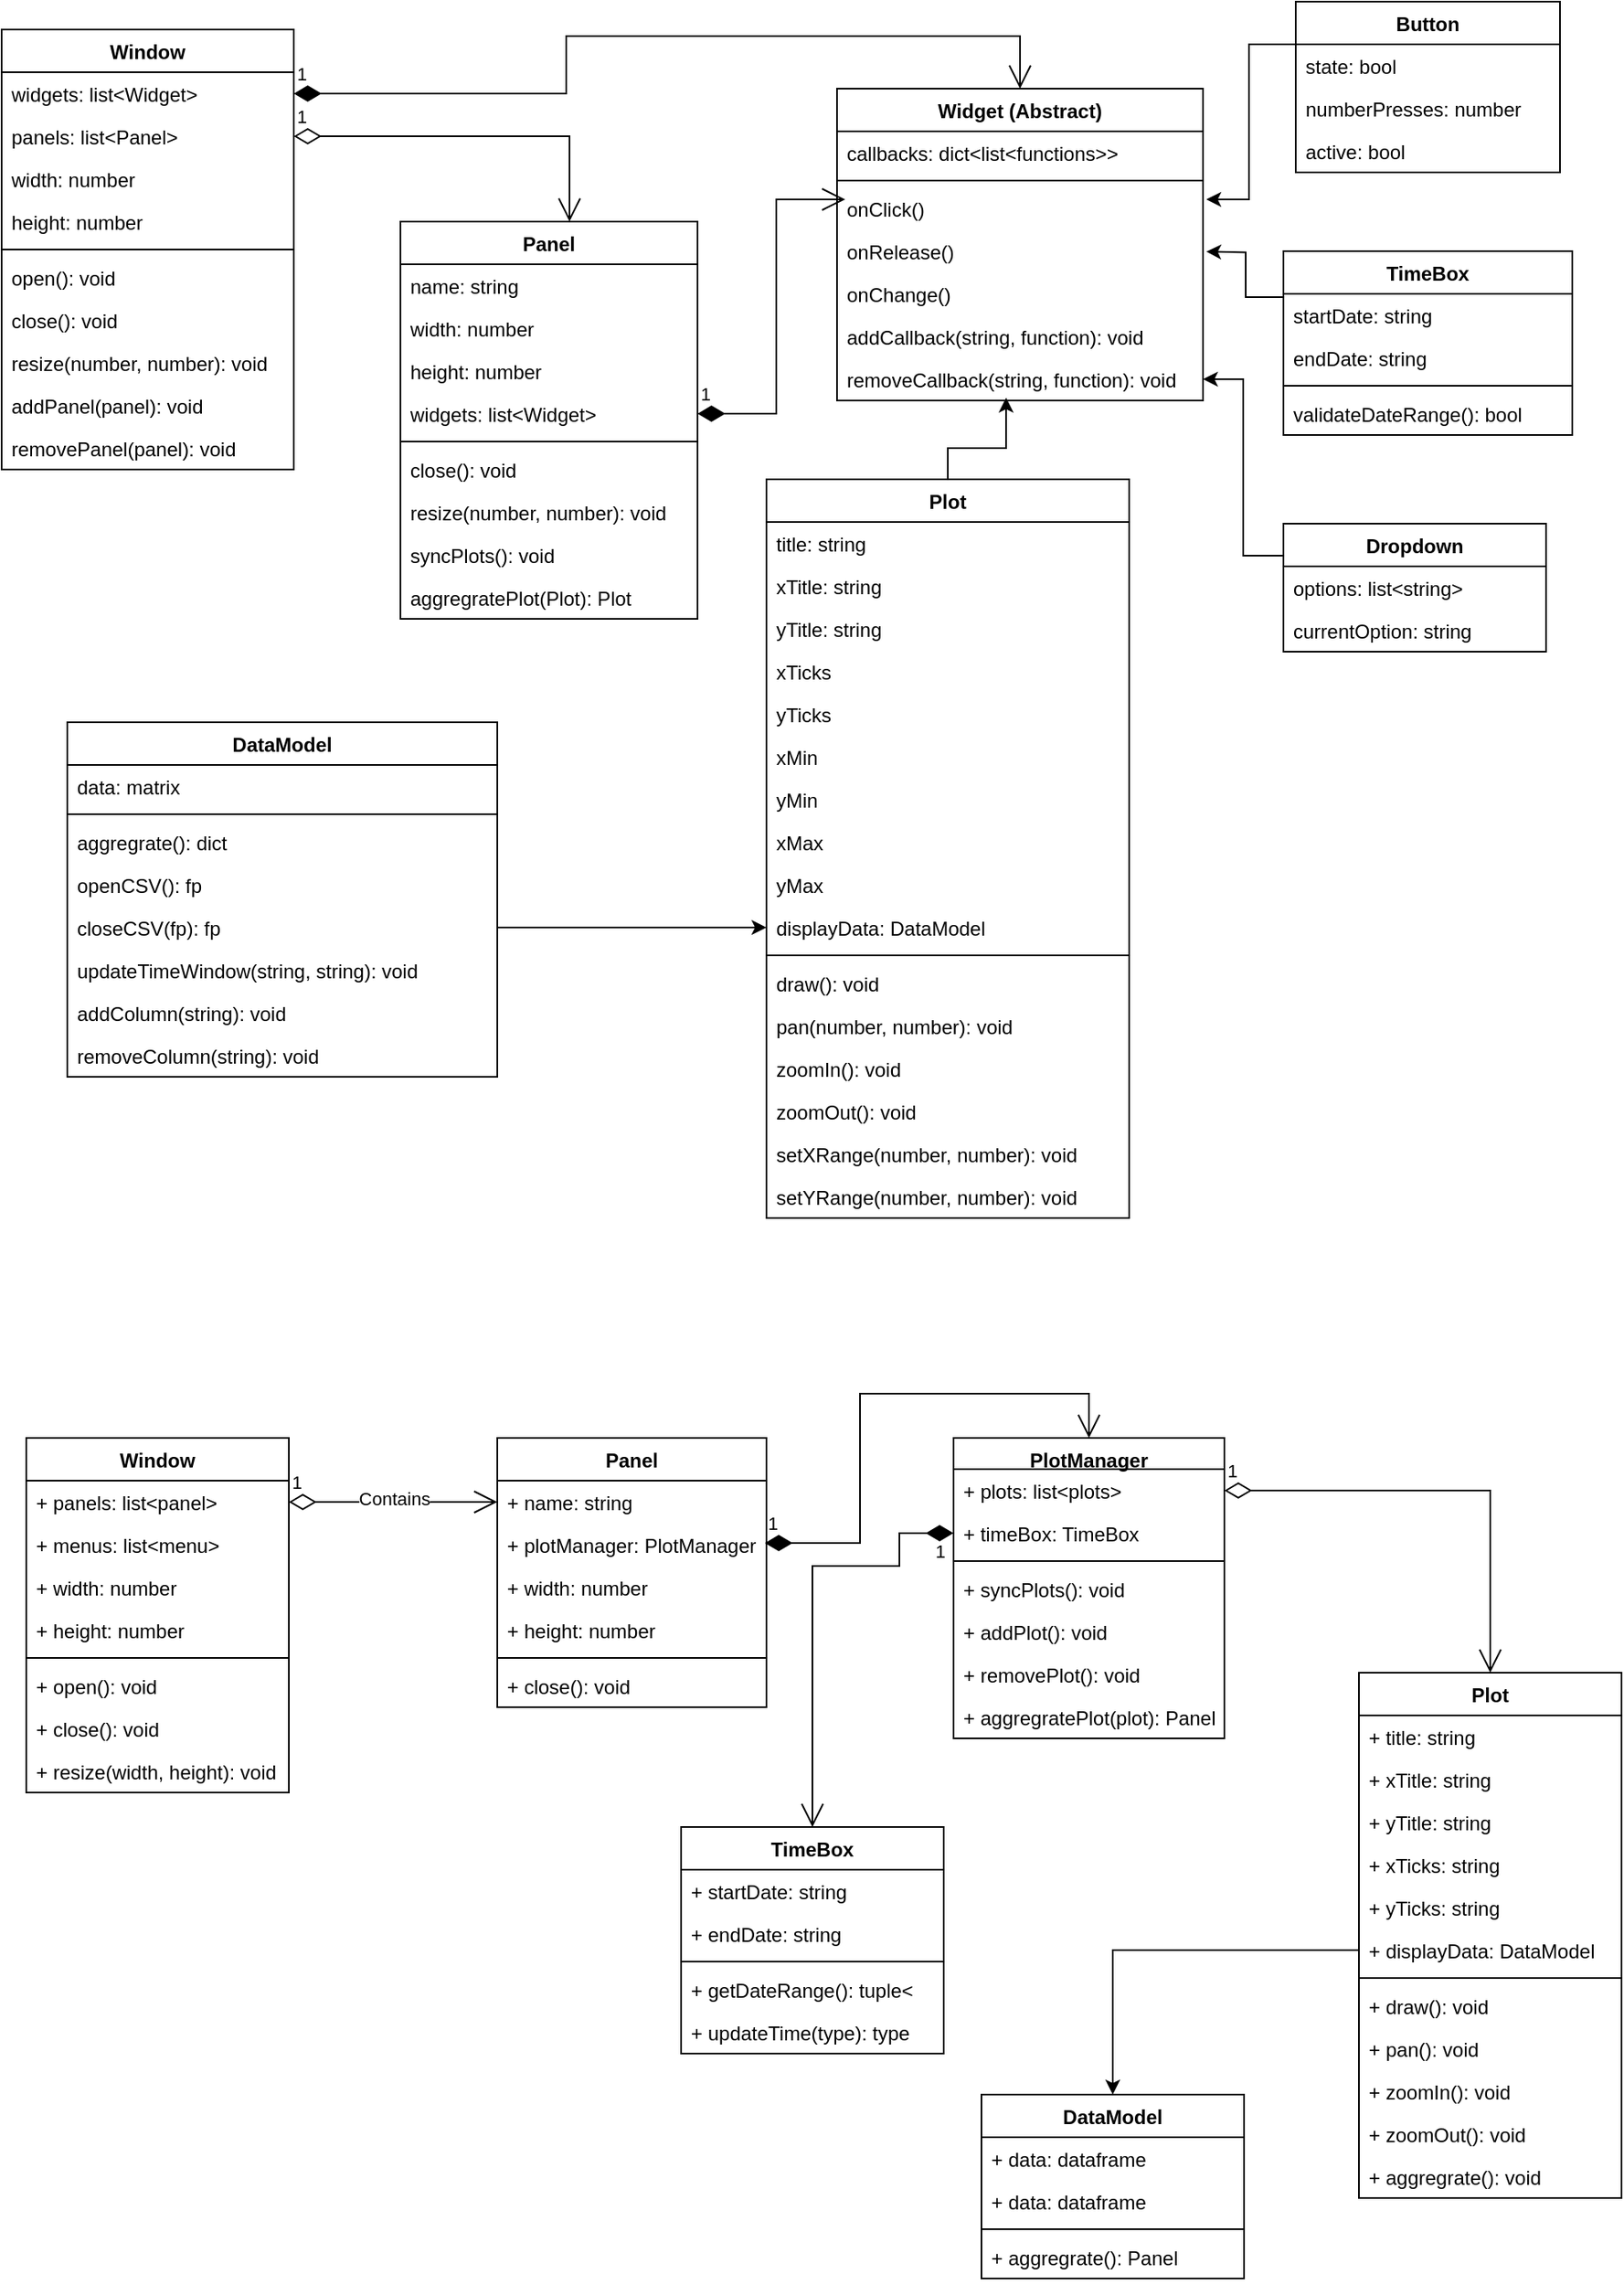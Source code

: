 <mxfile version="20.3.2" type="github">
  <diagram id="UT-qD1kF3HPHE-cdim4v" name="Page-1">
    <mxGraphModel dx="1422" dy="1617" grid="0" gridSize="10" guides="1" tooltips="1" connect="1" arrows="1" fold="1" page="1" pageScale="1" pageWidth="1100" pageHeight="850" math="0" shadow="0">
      <root>
        <mxCell id="0" />
        <mxCell id="1" parent="0" />
        <mxCell id="D0WQU8Z_5N7r7djm6m5t-1" value="Window" style="swimlane;fontStyle=1;align=center;verticalAlign=top;childLayout=stackLayout;horizontal=1;startSize=26;horizontalStack=0;resizeParent=1;resizeParentMax=0;resizeLast=0;collapsible=1;marginBottom=0;" parent="1" vertex="1">
          <mxGeometry x="56" y="40" width="160" height="216" as="geometry" />
        </mxCell>
        <mxCell id="D0WQU8Z_5N7r7djm6m5t-2" value="+ panels: list&lt;panel&gt;" style="text;strokeColor=none;fillColor=none;align=left;verticalAlign=top;spacingLeft=4;spacingRight=4;overflow=hidden;rotatable=0;points=[[0,0.5],[1,0.5]];portConstraint=eastwest;" parent="D0WQU8Z_5N7r7djm6m5t-1" vertex="1">
          <mxGeometry y="26" width="160" height="26" as="geometry" />
        </mxCell>
        <mxCell id="D0WQU8Z_5N7r7djm6m5t-6" value="+ menus: list&lt;menu&gt; " style="text;strokeColor=none;fillColor=none;align=left;verticalAlign=top;spacingLeft=4;spacingRight=4;overflow=hidden;rotatable=0;points=[[0,0.5],[1,0.5]];portConstraint=eastwest;" parent="D0WQU8Z_5N7r7djm6m5t-1" vertex="1">
          <mxGeometry y="52" width="160" height="26" as="geometry" />
        </mxCell>
        <mxCell id="D0WQU8Z_5N7r7djm6m5t-42" value="+ width: number" style="text;strokeColor=none;fillColor=none;align=left;verticalAlign=top;spacingLeft=4;spacingRight=4;overflow=hidden;rotatable=0;points=[[0,0.5],[1,0.5]];portConstraint=eastwest;" parent="D0WQU8Z_5N7r7djm6m5t-1" vertex="1">
          <mxGeometry y="78" width="160" height="26" as="geometry" />
        </mxCell>
        <mxCell id="D0WQU8Z_5N7r7djm6m5t-43" value="+ height: number" style="text;strokeColor=none;fillColor=none;align=left;verticalAlign=top;spacingLeft=4;spacingRight=4;overflow=hidden;rotatable=0;points=[[0,0.5],[1,0.5]];portConstraint=eastwest;" parent="D0WQU8Z_5N7r7djm6m5t-1" vertex="1">
          <mxGeometry y="104" width="160" height="26" as="geometry" />
        </mxCell>
        <mxCell id="D0WQU8Z_5N7r7djm6m5t-3" value="" style="line;strokeWidth=1;fillColor=none;align=left;verticalAlign=middle;spacingTop=-1;spacingLeft=3;spacingRight=3;rotatable=0;labelPosition=right;points=[];portConstraint=eastwest;strokeColor=inherit;" parent="D0WQU8Z_5N7r7djm6m5t-1" vertex="1">
          <mxGeometry y="130" width="160" height="8" as="geometry" />
        </mxCell>
        <mxCell id="D0WQU8Z_5N7r7djm6m5t-4" value="+ open(): void" style="text;strokeColor=none;fillColor=none;align=left;verticalAlign=top;spacingLeft=4;spacingRight=4;overflow=hidden;rotatable=0;points=[[0,0.5],[1,0.5]];portConstraint=eastwest;" parent="D0WQU8Z_5N7r7djm6m5t-1" vertex="1">
          <mxGeometry y="138" width="160" height="26" as="geometry" />
        </mxCell>
        <mxCell id="D0WQU8Z_5N7r7djm6m5t-5" value="+ close(): void" style="text;strokeColor=none;fillColor=none;align=left;verticalAlign=top;spacingLeft=4;spacingRight=4;overflow=hidden;rotatable=0;points=[[0,0.5],[1,0.5]];portConstraint=eastwest;" parent="D0WQU8Z_5N7r7djm6m5t-1" vertex="1">
          <mxGeometry y="164" width="160" height="26" as="geometry" />
        </mxCell>
        <mxCell id="D0WQU8Z_5N7r7djm6m5t-7" value="+ resize(width, height): void" style="text;strokeColor=none;fillColor=none;align=left;verticalAlign=top;spacingLeft=4;spacingRight=4;overflow=hidden;rotatable=0;points=[[0,0.5],[1,0.5]];portConstraint=eastwest;" parent="D0WQU8Z_5N7r7djm6m5t-1" vertex="1">
          <mxGeometry y="190" width="160" height="26" as="geometry" />
        </mxCell>
        <mxCell id="D0WQU8Z_5N7r7djm6m5t-8" value="Panel" style="swimlane;fontStyle=1;align=center;verticalAlign=top;childLayout=stackLayout;horizontal=1;startSize=26;horizontalStack=0;resizeParent=1;resizeParentMax=0;resizeLast=0;collapsible=1;marginBottom=0;" parent="1" vertex="1">
          <mxGeometry x="343" y="40" width="164" height="164" as="geometry" />
        </mxCell>
        <mxCell id="D0WQU8Z_5N7r7djm6m5t-9" value="+ name: string" style="text;strokeColor=none;fillColor=none;align=left;verticalAlign=top;spacingLeft=4;spacingRight=4;overflow=hidden;rotatable=0;points=[[0,0.5],[1,0.5]];portConstraint=eastwest;" parent="D0WQU8Z_5N7r7djm6m5t-8" vertex="1">
          <mxGeometry y="26" width="164" height="26" as="geometry" />
        </mxCell>
        <mxCell id="D0WQU8Z_5N7r7djm6m5t-12" value="+ plotManager: PlotManager" style="text;strokeColor=none;fillColor=none;align=left;verticalAlign=top;spacingLeft=4;spacingRight=4;overflow=hidden;rotatable=0;points=[[0,0.5],[1,0.5]];portConstraint=eastwest;" parent="D0WQU8Z_5N7r7djm6m5t-8" vertex="1">
          <mxGeometry y="52" width="164" height="26" as="geometry" />
        </mxCell>
        <mxCell id="D0WQU8Z_5N7r7djm6m5t-40" value="+ width: number" style="text;strokeColor=none;fillColor=none;align=left;verticalAlign=top;spacingLeft=4;spacingRight=4;overflow=hidden;rotatable=0;points=[[0,0.5],[1,0.5]];portConstraint=eastwest;" parent="D0WQU8Z_5N7r7djm6m5t-8" vertex="1">
          <mxGeometry y="78" width="164" height="26" as="geometry" />
        </mxCell>
        <mxCell id="D0WQU8Z_5N7r7djm6m5t-41" value="+ height: number" style="text;strokeColor=none;fillColor=none;align=left;verticalAlign=top;spacingLeft=4;spacingRight=4;overflow=hidden;rotatable=0;points=[[0,0.5],[1,0.5]];portConstraint=eastwest;" parent="D0WQU8Z_5N7r7djm6m5t-8" vertex="1">
          <mxGeometry y="104" width="164" height="26" as="geometry" />
        </mxCell>
        <mxCell id="D0WQU8Z_5N7r7djm6m5t-10" value="" style="line;strokeWidth=1;fillColor=none;align=left;verticalAlign=middle;spacingTop=-1;spacingLeft=3;spacingRight=3;rotatable=0;labelPosition=right;points=[];portConstraint=eastwest;strokeColor=inherit;" parent="D0WQU8Z_5N7r7djm6m5t-8" vertex="1">
          <mxGeometry y="130" width="164" height="8" as="geometry" />
        </mxCell>
        <mxCell id="D0WQU8Z_5N7r7djm6m5t-11" value="+ close(): void" style="text;strokeColor=none;fillColor=none;align=left;verticalAlign=top;spacingLeft=4;spacingRight=4;overflow=hidden;rotatable=0;points=[[0,0.5],[1,0.5]];portConstraint=eastwest;" parent="D0WQU8Z_5N7r7djm6m5t-8" vertex="1">
          <mxGeometry y="138" width="164" height="26" as="geometry" />
        </mxCell>
        <mxCell id="D0WQU8Z_5N7r7djm6m5t-13" value="Plot" style="swimlane;fontStyle=1;align=center;verticalAlign=top;childLayout=stackLayout;horizontal=1;startSize=26;horizontalStack=0;resizeParent=1;resizeParentMax=0;resizeLast=0;collapsible=1;marginBottom=0;" parent="1" vertex="1">
          <mxGeometry x="868" y="183" width="160" height="320" as="geometry" />
        </mxCell>
        <mxCell id="D0WQU8Z_5N7r7djm6m5t-14" value="+ title: string" style="text;strokeColor=none;fillColor=none;align=left;verticalAlign=top;spacingLeft=4;spacingRight=4;overflow=hidden;rotatable=0;points=[[0,0.5],[1,0.5]];portConstraint=eastwest;" parent="D0WQU8Z_5N7r7djm6m5t-13" vertex="1">
          <mxGeometry y="26" width="160" height="26" as="geometry" />
        </mxCell>
        <mxCell id="D0WQU8Z_5N7r7djm6m5t-17" value="+ xTitle: string" style="text;strokeColor=none;fillColor=none;align=left;verticalAlign=top;spacingLeft=4;spacingRight=4;overflow=hidden;rotatable=0;points=[[0,0.5],[1,0.5]];portConstraint=eastwest;" parent="D0WQU8Z_5N7r7djm6m5t-13" vertex="1">
          <mxGeometry y="52" width="160" height="26" as="geometry" />
        </mxCell>
        <mxCell id="D0WQU8Z_5N7r7djm6m5t-18" value="+ yTitle: string" style="text;strokeColor=none;fillColor=none;align=left;verticalAlign=top;spacingLeft=4;spacingRight=4;overflow=hidden;rotatable=0;points=[[0,0.5],[1,0.5]];portConstraint=eastwest;" parent="D0WQU8Z_5N7r7djm6m5t-13" vertex="1">
          <mxGeometry y="78" width="160" height="26" as="geometry" />
        </mxCell>
        <mxCell id="D0WQU8Z_5N7r7djm6m5t-20" value="+ xTicks: string" style="text;strokeColor=none;fillColor=none;align=left;verticalAlign=top;spacingLeft=4;spacingRight=4;overflow=hidden;rotatable=0;points=[[0,0.5],[1,0.5]];portConstraint=eastwest;" parent="D0WQU8Z_5N7r7djm6m5t-13" vertex="1">
          <mxGeometry y="104" width="160" height="26" as="geometry" />
        </mxCell>
        <mxCell id="D0WQU8Z_5N7r7djm6m5t-19" value="+ yTicks: string" style="text;strokeColor=none;fillColor=none;align=left;verticalAlign=top;spacingLeft=4;spacingRight=4;overflow=hidden;rotatable=0;points=[[0,0.5],[1,0.5]];portConstraint=eastwest;" parent="D0WQU8Z_5N7r7djm6m5t-13" vertex="1">
          <mxGeometry y="130" width="160" height="26" as="geometry" />
        </mxCell>
        <mxCell id="D0WQU8Z_5N7r7djm6m5t-21" value="+ displayData: DataModel" style="text;strokeColor=none;fillColor=none;align=left;verticalAlign=top;spacingLeft=4;spacingRight=4;overflow=hidden;rotatable=0;points=[[0,0.5],[1,0.5]];portConstraint=eastwest;" parent="D0WQU8Z_5N7r7djm6m5t-13" vertex="1">
          <mxGeometry y="156" width="160" height="26" as="geometry" />
        </mxCell>
        <mxCell id="D0WQU8Z_5N7r7djm6m5t-15" value="" style="line;strokeWidth=1;fillColor=none;align=left;verticalAlign=middle;spacingTop=-1;spacingLeft=3;spacingRight=3;rotatable=0;labelPosition=right;points=[];portConstraint=eastwest;strokeColor=inherit;" parent="D0WQU8Z_5N7r7djm6m5t-13" vertex="1">
          <mxGeometry y="182" width="160" height="8" as="geometry" />
        </mxCell>
        <mxCell id="D0WQU8Z_5N7r7djm6m5t-16" value="+ draw(): void" style="text;strokeColor=none;fillColor=none;align=left;verticalAlign=top;spacingLeft=4;spacingRight=4;overflow=hidden;rotatable=0;points=[[0,0.5],[1,0.5]];portConstraint=eastwest;" parent="D0WQU8Z_5N7r7djm6m5t-13" vertex="1">
          <mxGeometry y="190" width="160" height="26" as="geometry" />
        </mxCell>
        <mxCell id="D0WQU8Z_5N7r7djm6m5t-30" value="+ pan(): void" style="text;strokeColor=none;fillColor=none;align=left;verticalAlign=top;spacingLeft=4;spacingRight=4;overflow=hidden;rotatable=0;points=[[0,0.5],[1,0.5]];portConstraint=eastwest;" parent="D0WQU8Z_5N7r7djm6m5t-13" vertex="1">
          <mxGeometry y="216" width="160" height="26" as="geometry" />
        </mxCell>
        <mxCell id="D0WQU8Z_5N7r7djm6m5t-31" value="+ zoomIn(): void" style="text;strokeColor=none;fillColor=none;align=left;verticalAlign=top;spacingLeft=4;spacingRight=4;overflow=hidden;rotatable=0;points=[[0,0.5],[1,0.5]];portConstraint=eastwest;" parent="D0WQU8Z_5N7r7djm6m5t-13" vertex="1">
          <mxGeometry y="242" width="160" height="26" as="geometry" />
        </mxCell>
        <mxCell id="D0WQU8Z_5N7r7djm6m5t-32" value="+ zoomOut(): void" style="text;strokeColor=none;fillColor=none;align=left;verticalAlign=top;spacingLeft=4;spacingRight=4;overflow=hidden;rotatable=0;points=[[0,0.5],[1,0.5]];portConstraint=eastwest;" parent="D0WQU8Z_5N7r7djm6m5t-13" vertex="1">
          <mxGeometry y="268" width="160" height="26" as="geometry" />
        </mxCell>
        <mxCell id="D0WQU8Z_5N7r7djm6m5t-61" value="+ aggregrate(): void" style="text;strokeColor=none;fillColor=none;align=left;verticalAlign=top;spacingLeft=4;spacingRight=4;overflow=hidden;rotatable=0;points=[[0,0.5],[1,0.5]];portConstraint=eastwest;" parent="D0WQU8Z_5N7r7djm6m5t-13" vertex="1">
          <mxGeometry y="294" width="160" height="26" as="geometry" />
        </mxCell>
        <mxCell id="D0WQU8Z_5N7r7djm6m5t-23" value="TimeBox" style="swimlane;fontStyle=1;align=center;verticalAlign=top;childLayout=stackLayout;horizontal=1;startSize=26;horizontalStack=0;resizeParent=1;resizeParentMax=0;resizeLast=0;collapsible=1;marginBottom=0;" parent="1" vertex="1">
          <mxGeometry x="455" y="277" width="160" height="138" as="geometry" />
        </mxCell>
        <mxCell id="D0WQU8Z_5N7r7djm6m5t-24" value="+ startDate: string" style="text;strokeColor=none;fillColor=none;align=left;verticalAlign=top;spacingLeft=4;spacingRight=4;overflow=hidden;rotatable=0;points=[[0,0.5],[1,0.5]];portConstraint=eastwest;" parent="D0WQU8Z_5N7r7djm6m5t-23" vertex="1">
          <mxGeometry y="26" width="160" height="26" as="geometry" />
        </mxCell>
        <mxCell id="D0WQU8Z_5N7r7djm6m5t-27" value="+ endDate: string" style="text;strokeColor=none;fillColor=none;align=left;verticalAlign=top;spacingLeft=4;spacingRight=4;overflow=hidden;rotatable=0;points=[[0,0.5],[1,0.5]];portConstraint=eastwest;" parent="D0WQU8Z_5N7r7djm6m5t-23" vertex="1">
          <mxGeometry y="52" width="160" height="26" as="geometry" />
        </mxCell>
        <mxCell id="D0WQU8Z_5N7r7djm6m5t-25" value="" style="line;strokeWidth=1;fillColor=none;align=left;verticalAlign=middle;spacingTop=-1;spacingLeft=3;spacingRight=3;rotatable=0;labelPosition=right;points=[];portConstraint=eastwest;strokeColor=inherit;" parent="D0WQU8Z_5N7r7djm6m5t-23" vertex="1">
          <mxGeometry y="78" width="160" height="8" as="geometry" />
        </mxCell>
        <mxCell id="D0WQU8Z_5N7r7djm6m5t-26" value="+ getDateRange(): tuple&lt;" style="text;strokeColor=none;fillColor=none;align=left;verticalAlign=top;spacingLeft=4;spacingRight=4;overflow=hidden;rotatable=0;points=[[0,0.5],[1,0.5]];portConstraint=eastwest;" parent="D0WQU8Z_5N7r7djm6m5t-23" vertex="1">
          <mxGeometry y="86" width="160" height="26" as="geometry" />
        </mxCell>
        <mxCell id="D0WQU8Z_5N7r7djm6m5t-51" value="+ updateTime(type): type" style="text;strokeColor=none;fillColor=none;align=left;verticalAlign=top;spacingLeft=4;spacingRight=4;overflow=hidden;rotatable=0;points=[[0,0.5],[1,0.5]];portConstraint=eastwest;" parent="D0WQU8Z_5N7r7djm6m5t-23" vertex="1">
          <mxGeometry y="112" width="160" height="26" as="geometry" />
        </mxCell>
        <mxCell id="D0WQU8Z_5N7r7djm6m5t-35" value="1" style="endArrow=open;html=1;endSize=12;startArrow=diamondThin;startSize=14;startFill=0;edgeStyle=orthogonalEdgeStyle;align=left;verticalAlign=bottom;rounded=0;exitX=1;exitY=0.5;exitDx=0;exitDy=0;entryX=0;entryY=0.5;entryDx=0;entryDy=0;" parent="1" source="D0WQU8Z_5N7r7djm6m5t-2" target="D0WQU8Z_5N7r7djm6m5t-9" edge="1">
          <mxGeometry x="-1" y="3" relative="1" as="geometry">
            <mxPoint x="344" y="306" as="sourcePoint" />
            <mxPoint x="504" y="306" as="targetPoint" />
          </mxGeometry>
        </mxCell>
        <mxCell id="D0WQU8Z_5N7r7djm6m5t-36" value="Contains" style="edgeLabel;html=1;align=center;verticalAlign=middle;resizable=0;points=[];" parent="D0WQU8Z_5N7r7djm6m5t-35" vertex="1" connectable="0">
          <mxGeometry x="0.205" y="2" relative="1" as="geometry">
            <mxPoint x="-13" as="offset" />
          </mxGeometry>
        </mxCell>
        <mxCell id="D0WQU8Z_5N7r7djm6m5t-44" value="DataModel" style="swimlane;fontStyle=1;align=center;verticalAlign=top;childLayout=stackLayout;horizontal=1;startSize=26;horizontalStack=0;resizeParent=1;resizeParentMax=0;resizeLast=0;collapsible=1;marginBottom=0;" parent="1" vertex="1">
          <mxGeometry x="638" y="440" width="160" height="112" as="geometry" />
        </mxCell>
        <mxCell id="D0WQU8Z_5N7r7djm6m5t-45" value="+ data: dataframe" style="text;strokeColor=none;fillColor=none;align=left;verticalAlign=top;spacingLeft=4;spacingRight=4;overflow=hidden;rotatable=0;points=[[0,0.5],[1,0.5]];portConstraint=eastwest;" parent="D0WQU8Z_5N7r7djm6m5t-44" vertex="1">
          <mxGeometry y="26" width="160" height="26" as="geometry" />
        </mxCell>
        <mxCell id="D0WQU8Z_5N7r7djm6m5t-69" value="+ data: dataframe" style="text;strokeColor=none;fillColor=none;align=left;verticalAlign=top;spacingLeft=4;spacingRight=4;overflow=hidden;rotatable=0;points=[[0,0.5],[1,0.5]];portConstraint=eastwest;" parent="D0WQU8Z_5N7r7djm6m5t-44" vertex="1">
          <mxGeometry y="52" width="160" height="26" as="geometry" />
        </mxCell>
        <mxCell id="D0WQU8Z_5N7r7djm6m5t-46" value="" style="line;strokeWidth=1;fillColor=none;align=left;verticalAlign=middle;spacingTop=-1;spacingLeft=3;spacingRight=3;rotatable=0;labelPosition=right;points=[];portConstraint=eastwest;strokeColor=inherit;" parent="D0WQU8Z_5N7r7djm6m5t-44" vertex="1">
          <mxGeometry y="78" width="160" height="8" as="geometry" />
        </mxCell>
        <mxCell id="D0WQU8Z_5N7r7djm6m5t-47" value="+ aggregrate(): Panel" style="text;strokeColor=none;fillColor=none;align=left;verticalAlign=top;spacingLeft=4;spacingRight=4;overflow=hidden;rotatable=0;points=[[0,0.5],[1,0.5]];portConstraint=eastwest;" parent="D0WQU8Z_5N7r7djm6m5t-44" vertex="1">
          <mxGeometry y="86" width="160" height="26" as="geometry" />
        </mxCell>
        <mxCell id="D0WQU8Z_5N7r7djm6m5t-52" value="PlotManager" style="swimlane;fontStyle=1;align=center;verticalAlign=top;childLayout=stackLayout;horizontal=1;startSize=19;horizontalStack=0;resizeParent=1;resizeParentMax=0;resizeLast=0;collapsible=1;marginBottom=0;" parent="1" vertex="1">
          <mxGeometry x="621" y="40" width="165" height="183" as="geometry" />
        </mxCell>
        <mxCell id="D0WQU8Z_5N7r7djm6m5t-53" value="+ plots: list&lt;plots&gt;" style="text;strokeColor=none;fillColor=none;align=left;verticalAlign=top;spacingLeft=4;spacingRight=4;overflow=hidden;rotatable=0;points=[[0,0.5],[1,0.5]];portConstraint=eastwest;" parent="D0WQU8Z_5N7r7djm6m5t-52" vertex="1">
          <mxGeometry y="19" width="165" height="26" as="geometry" />
        </mxCell>
        <mxCell id="D0WQU8Z_5N7r7djm6m5t-56" value="+ timeBox: TimeBox" style="text;strokeColor=none;fillColor=none;align=left;verticalAlign=top;spacingLeft=4;spacingRight=4;overflow=hidden;rotatable=0;points=[[0,0.5],[1,0.5]];portConstraint=eastwest;" parent="D0WQU8Z_5N7r7djm6m5t-52" vertex="1">
          <mxGeometry y="45" width="165" height="26" as="geometry" />
        </mxCell>
        <mxCell id="D0WQU8Z_5N7r7djm6m5t-54" value="" style="line;strokeWidth=1;fillColor=none;align=left;verticalAlign=middle;spacingTop=-1;spacingLeft=3;spacingRight=3;rotatable=0;labelPosition=right;points=[];portConstraint=eastwest;strokeColor=inherit;" parent="D0WQU8Z_5N7r7djm6m5t-52" vertex="1">
          <mxGeometry y="71" width="165" height="8" as="geometry" />
        </mxCell>
        <mxCell id="D0WQU8Z_5N7r7djm6m5t-55" value="+ syncPlots(): void" style="text;strokeColor=none;fillColor=none;align=left;verticalAlign=top;spacingLeft=4;spacingRight=4;overflow=hidden;rotatable=0;points=[[0,0.5],[1,0.5]];portConstraint=eastwest;" parent="D0WQU8Z_5N7r7djm6m5t-52" vertex="1">
          <mxGeometry y="79" width="165" height="26" as="geometry" />
        </mxCell>
        <mxCell id="D0WQU8Z_5N7r7djm6m5t-57" value="+ addPlot(): void" style="text;strokeColor=none;fillColor=none;align=left;verticalAlign=top;spacingLeft=4;spacingRight=4;overflow=hidden;rotatable=0;points=[[0,0.5],[1,0.5]];portConstraint=eastwest;" parent="D0WQU8Z_5N7r7djm6m5t-52" vertex="1">
          <mxGeometry y="105" width="165" height="26" as="geometry" />
        </mxCell>
        <mxCell id="D0WQU8Z_5N7r7djm6m5t-58" value="+ removePlot(): void" style="text;strokeColor=none;fillColor=none;align=left;verticalAlign=top;spacingLeft=4;spacingRight=4;overflow=hidden;rotatable=0;points=[[0,0.5],[1,0.5]];portConstraint=eastwest;" parent="D0WQU8Z_5N7r7djm6m5t-52" vertex="1">
          <mxGeometry y="131" width="165" height="26" as="geometry" />
        </mxCell>
        <mxCell id="D0WQU8Z_5N7r7djm6m5t-67" value="+ aggregratePlot(plot): Panel " style="text;strokeColor=none;fillColor=none;align=left;verticalAlign=top;spacingLeft=4;spacingRight=4;overflow=hidden;rotatable=0;points=[[0,0.5],[1,0.5]];portConstraint=eastwest;" parent="D0WQU8Z_5N7r7djm6m5t-52" vertex="1">
          <mxGeometry y="157" width="165" height="26" as="geometry" />
        </mxCell>
        <mxCell id="D0WQU8Z_5N7r7djm6m5t-63" value="1" style="endArrow=open;html=1;endSize=12;startArrow=diamondThin;startSize=14;startFill=0;edgeStyle=orthogonalEdgeStyle;align=left;verticalAlign=bottom;rounded=0;exitX=1;exitY=0.5;exitDx=0;exitDy=0;entryX=0.5;entryY=0;entryDx=0;entryDy=0;" parent="1" source="D0WQU8Z_5N7r7djm6m5t-53" target="D0WQU8Z_5N7r7djm6m5t-13" edge="1">
          <mxGeometry x="-1" y="3" relative="1" as="geometry">
            <mxPoint x="344" y="306" as="sourcePoint" />
            <mxPoint x="504" y="306" as="targetPoint" />
            <Array as="points">
              <mxPoint x="948" y="72" />
            </Array>
          </mxGeometry>
        </mxCell>
        <mxCell id="D0WQU8Z_5N7r7djm6m5t-65" style="edgeStyle=orthogonalEdgeStyle;rounded=0;orthogonalLoop=1;jettySize=auto;html=1;exitX=0;exitY=0.5;exitDx=0;exitDy=0;entryX=0.5;entryY=0;entryDx=0;entryDy=0;" parent="1" source="D0WQU8Z_5N7r7djm6m5t-21" target="D0WQU8Z_5N7r7djm6m5t-44" edge="1">
          <mxGeometry relative="1" as="geometry" />
        </mxCell>
        <mxCell id="D0WQU8Z_5N7r7djm6m5t-70" value="1" style="endArrow=open;html=1;endSize=12;startArrow=diamondThin;startSize=14;startFill=1;edgeStyle=orthogonalEdgeStyle;align=left;verticalAlign=bottom;rounded=0;entryX=0.5;entryY=0;entryDx=0;entryDy=0;" parent="1" target="D0WQU8Z_5N7r7djm6m5t-52" edge="1">
          <mxGeometry x="-1" y="3" relative="1" as="geometry">
            <mxPoint x="506" y="104" as="sourcePoint" />
            <mxPoint x="663" y="104" as="targetPoint" />
            <Array as="points">
              <mxPoint x="564" y="104" />
              <mxPoint x="564" y="13" />
              <mxPoint x="704" y="13" />
            </Array>
          </mxGeometry>
        </mxCell>
        <mxCell id="D0WQU8Z_5N7r7djm6m5t-71" value="1" style="endArrow=open;html=1;endSize=12;startArrow=diamondThin;startSize=14;startFill=1;edgeStyle=orthogonalEdgeStyle;align=left;verticalAlign=bottom;rounded=0;exitX=0;exitY=0.5;exitDx=0;exitDy=0;entryX=0.5;entryY=0;entryDx=0;entryDy=0;" parent="1" source="D0WQU8Z_5N7r7djm6m5t-56" target="D0WQU8Z_5N7r7djm6m5t-23" edge="1">
          <mxGeometry x="-0.6" y="-20" relative="1" as="geometry">
            <mxPoint x="344" y="306" as="sourcePoint" />
            <mxPoint x="504" y="306" as="targetPoint" />
            <Array as="points">
              <mxPoint x="588" y="98" />
              <mxPoint x="588" y="118" />
              <mxPoint x="535" y="118" />
            </Array>
            <mxPoint x="20" y="20" as="offset" />
          </mxGeometry>
        </mxCell>
        <mxCell id="D0WQU8Z_5N7r7djm6m5t-72" value="Window" style="swimlane;fontStyle=1;align=center;verticalAlign=top;childLayout=stackLayout;horizontal=1;startSize=26;horizontalStack=0;resizeParent=1;resizeParentMax=0;resizeLast=0;collapsible=1;marginBottom=0;" parent="1" vertex="1">
          <mxGeometry x="41" y="-818" width="178" height="268" as="geometry">
            <mxRectangle x="41" y="-818" width="81" height="26" as="alternateBounds" />
          </mxGeometry>
        </mxCell>
        <mxCell id="D0WQU8Z_5N7r7djm6m5t-74" value="widgets: list&lt;Widget&gt; " style="text;strokeColor=none;fillColor=none;align=left;verticalAlign=top;spacingLeft=4;spacingRight=4;overflow=hidden;rotatable=0;points=[[0,0.5],[1,0.5]];portConstraint=eastwest;" parent="D0WQU8Z_5N7r7djm6m5t-72" vertex="1">
          <mxGeometry y="26" width="178" height="26" as="geometry" />
        </mxCell>
        <mxCell id="D0WQU8Z_5N7r7djm6m5t-73" value="panels: list&lt;Panel&gt;" style="text;strokeColor=none;fillColor=none;align=left;verticalAlign=top;spacingLeft=4;spacingRight=4;overflow=hidden;rotatable=0;points=[[0,0.5],[1,0.5]];portConstraint=eastwest;" parent="D0WQU8Z_5N7r7djm6m5t-72" vertex="1">
          <mxGeometry y="52" width="178" height="26" as="geometry" />
        </mxCell>
        <mxCell id="D0WQU8Z_5N7r7djm6m5t-75" value="width: number" style="text;strokeColor=none;fillColor=none;align=left;verticalAlign=top;spacingLeft=4;spacingRight=4;overflow=hidden;rotatable=0;points=[[0,0.5],[1,0.5]];portConstraint=eastwest;" parent="D0WQU8Z_5N7r7djm6m5t-72" vertex="1">
          <mxGeometry y="78" width="178" height="26" as="geometry" />
        </mxCell>
        <mxCell id="D0WQU8Z_5N7r7djm6m5t-76" value="height: number" style="text;strokeColor=none;fillColor=none;align=left;verticalAlign=top;spacingLeft=4;spacingRight=4;overflow=hidden;rotatable=0;points=[[0,0.5],[1,0.5]];portConstraint=eastwest;" parent="D0WQU8Z_5N7r7djm6m5t-72" vertex="1">
          <mxGeometry y="104" width="178" height="26" as="geometry" />
        </mxCell>
        <mxCell id="D0WQU8Z_5N7r7djm6m5t-77" value="" style="line;strokeWidth=1;fillColor=none;align=left;verticalAlign=middle;spacingTop=-1;spacingLeft=3;spacingRight=3;rotatable=0;labelPosition=right;points=[];portConstraint=eastwest;strokeColor=inherit;" parent="D0WQU8Z_5N7r7djm6m5t-72" vertex="1">
          <mxGeometry y="130" width="178" height="8" as="geometry" />
        </mxCell>
        <mxCell id="D0WQU8Z_5N7r7djm6m5t-78" value="open(): void" style="text;strokeColor=none;fillColor=none;align=left;verticalAlign=top;spacingLeft=4;spacingRight=4;overflow=hidden;rotatable=0;points=[[0,0.5],[1,0.5]];portConstraint=eastwest;" parent="D0WQU8Z_5N7r7djm6m5t-72" vertex="1">
          <mxGeometry y="138" width="178" height="26" as="geometry" />
        </mxCell>
        <mxCell id="D0WQU8Z_5N7r7djm6m5t-79" value="close(): void" style="text;strokeColor=none;fillColor=none;align=left;verticalAlign=top;spacingLeft=4;spacingRight=4;overflow=hidden;rotatable=0;points=[[0,0.5],[1,0.5]];portConstraint=eastwest;" parent="D0WQU8Z_5N7r7djm6m5t-72" vertex="1">
          <mxGeometry y="164" width="178" height="26" as="geometry" />
        </mxCell>
        <mxCell id="D0WQU8Z_5N7r7djm6m5t-80" value="resize(number, number): void" style="text;strokeColor=none;fillColor=none;align=left;verticalAlign=top;spacingLeft=4;spacingRight=4;overflow=hidden;rotatable=0;points=[[0,0.5],[1,0.5]];portConstraint=eastwest;" parent="D0WQU8Z_5N7r7djm6m5t-72" vertex="1">
          <mxGeometry y="190" width="178" height="26" as="geometry" />
        </mxCell>
        <mxCell id="D0WQU8Z_5N7r7djm6m5t-138" value="addPanel(panel): void" style="text;strokeColor=none;fillColor=none;align=left;verticalAlign=top;spacingLeft=4;spacingRight=4;overflow=hidden;rotatable=0;points=[[0,0.5],[1,0.5]];portConstraint=eastwest;" parent="D0WQU8Z_5N7r7djm6m5t-72" vertex="1">
          <mxGeometry y="216" width="178" height="26" as="geometry" />
        </mxCell>
        <mxCell id="D0WQU8Z_5N7r7djm6m5t-140" value="removePanel(panel): void" style="text;strokeColor=none;fillColor=none;align=left;verticalAlign=top;spacingLeft=4;spacingRight=4;overflow=hidden;rotatable=0;points=[[0,0.5],[1,0.5]];portConstraint=eastwest;" parent="D0WQU8Z_5N7r7djm6m5t-72" vertex="1">
          <mxGeometry y="242" width="178" height="26" as="geometry" />
        </mxCell>
        <mxCell id="D0WQU8Z_5N7r7djm6m5t-81" value="Panel" style="swimlane;fontStyle=1;align=center;verticalAlign=top;childLayout=stackLayout;horizontal=1;startSize=26;horizontalStack=0;resizeParent=1;resizeParentMax=0;resizeLast=0;collapsible=1;marginBottom=0;" parent="1" vertex="1">
          <mxGeometry x="284" y="-701" width="181" height="242" as="geometry">
            <mxRectangle x="320" y="-818" width="67" height="26" as="alternateBounds" />
          </mxGeometry>
        </mxCell>
        <mxCell id="D0WQU8Z_5N7r7djm6m5t-82" value="name: string" style="text;strokeColor=none;fillColor=none;align=left;verticalAlign=top;spacingLeft=4;spacingRight=4;overflow=hidden;rotatable=0;points=[[0,0.5],[1,0.5]];portConstraint=eastwest;" parent="D0WQU8Z_5N7r7djm6m5t-81" vertex="1">
          <mxGeometry y="26" width="181" height="26" as="geometry" />
        </mxCell>
        <mxCell id="D0WQU8Z_5N7r7djm6m5t-84" value="width: number" style="text;strokeColor=none;fillColor=none;align=left;verticalAlign=top;spacingLeft=4;spacingRight=4;overflow=hidden;rotatable=0;points=[[0,0.5],[1,0.5]];portConstraint=eastwest;" parent="D0WQU8Z_5N7r7djm6m5t-81" vertex="1">
          <mxGeometry y="52" width="181" height="26" as="geometry" />
        </mxCell>
        <mxCell id="D0WQU8Z_5N7r7djm6m5t-85" value="height: number" style="text;strokeColor=none;fillColor=none;align=left;verticalAlign=top;spacingLeft=4;spacingRight=4;overflow=hidden;rotatable=0;points=[[0,0.5],[1,0.5]];portConstraint=eastwest;" parent="D0WQU8Z_5N7r7djm6m5t-81" vertex="1">
          <mxGeometry y="78" width="181" height="26" as="geometry" />
        </mxCell>
        <mxCell id="VL1n-k4XV_zTkOc4iAcl-5" value="widgets: list&lt;Widget&gt;" style="text;strokeColor=none;fillColor=none;align=left;verticalAlign=top;spacingLeft=4;spacingRight=4;overflow=hidden;rotatable=0;points=[[0,0.5],[1,0.5]];portConstraint=eastwest;" parent="D0WQU8Z_5N7r7djm6m5t-81" vertex="1">
          <mxGeometry y="104" width="181" height="26" as="geometry" />
        </mxCell>
        <mxCell id="D0WQU8Z_5N7r7djm6m5t-86" value="" style="line;strokeWidth=1;fillColor=none;align=left;verticalAlign=middle;spacingTop=-1;spacingLeft=3;spacingRight=3;rotatable=0;labelPosition=right;points=[];portConstraint=eastwest;strokeColor=inherit;" parent="D0WQU8Z_5N7r7djm6m5t-81" vertex="1">
          <mxGeometry y="130" width="181" height="8" as="geometry" />
        </mxCell>
        <mxCell id="D0WQU8Z_5N7r7djm6m5t-87" value="close(): void" style="text;strokeColor=none;fillColor=none;align=left;verticalAlign=top;spacingLeft=4;spacingRight=4;overflow=hidden;rotatable=0;points=[[0,0.5],[1,0.5]];portConstraint=eastwest;" parent="D0WQU8Z_5N7r7djm6m5t-81" vertex="1">
          <mxGeometry y="138" width="181" height="26" as="geometry" />
        </mxCell>
        <mxCell id="D0WQU8Z_5N7r7djm6m5t-108" value="resize(number, number): void" style="text;strokeColor=none;fillColor=none;align=left;verticalAlign=top;spacingLeft=4;spacingRight=4;overflow=hidden;rotatable=0;points=[[0,0.5],[1,0.5]];portConstraint=eastwest;" parent="D0WQU8Z_5N7r7djm6m5t-81" vertex="1">
          <mxGeometry y="164" width="181" height="26" as="geometry" />
        </mxCell>
        <mxCell id="f68Y0WPvlqwC1lVv3MSY-29" value="syncPlots(): void" style="text;strokeColor=none;fillColor=none;align=left;verticalAlign=top;spacingLeft=4;spacingRight=4;overflow=hidden;rotatable=0;points=[[0,0.5],[1,0.5]];portConstraint=eastwest;" vertex="1" parent="D0WQU8Z_5N7r7djm6m5t-81">
          <mxGeometry y="190" width="181" height="26" as="geometry" />
        </mxCell>
        <mxCell id="f68Y0WPvlqwC1lVv3MSY-37" value="aggregratePlot(Plot): Plot" style="text;strokeColor=none;fillColor=none;align=left;verticalAlign=top;spacingLeft=4;spacingRight=4;overflow=hidden;rotatable=0;points=[[0,0.5],[1,0.5]];portConstraint=eastwest;" vertex="1" parent="D0WQU8Z_5N7r7djm6m5t-81">
          <mxGeometry y="216" width="181" height="26" as="geometry" />
        </mxCell>
        <mxCell id="D0WQU8Z_5N7r7djm6m5t-119" value="Plot" style="swimlane;fontStyle=1;align=center;verticalAlign=top;childLayout=stackLayout;horizontal=1;startSize=26;horizontalStack=0;resizeParent=1;resizeParentMax=0;resizeLast=0;collapsible=1;marginBottom=0;" parent="1" vertex="1">
          <mxGeometry x="507" y="-544" width="221" height="450" as="geometry" />
        </mxCell>
        <mxCell id="D0WQU8Z_5N7r7djm6m5t-120" value="title: string" style="text;strokeColor=none;fillColor=none;align=left;verticalAlign=top;spacingLeft=4;spacingRight=4;overflow=hidden;rotatable=0;points=[[0,0.5],[1,0.5]];portConstraint=eastwest;" parent="D0WQU8Z_5N7r7djm6m5t-119" vertex="1">
          <mxGeometry y="26" width="221" height="26" as="geometry" />
        </mxCell>
        <mxCell id="D0WQU8Z_5N7r7djm6m5t-121" value="xTitle: string" style="text;strokeColor=none;fillColor=none;align=left;verticalAlign=top;spacingLeft=4;spacingRight=4;overflow=hidden;rotatable=0;points=[[0,0.5],[1,0.5]];portConstraint=eastwest;" parent="D0WQU8Z_5N7r7djm6m5t-119" vertex="1">
          <mxGeometry y="52" width="221" height="26" as="geometry" />
        </mxCell>
        <mxCell id="D0WQU8Z_5N7r7djm6m5t-122" value="yTitle: string" style="text;strokeColor=none;fillColor=none;align=left;verticalAlign=top;spacingLeft=4;spacingRight=4;overflow=hidden;rotatable=0;points=[[0,0.5],[1,0.5]];portConstraint=eastwest;" parent="D0WQU8Z_5N7r7djm6m5t-119" vertex="1">
          <mxGeometry y="78" width="221" height="26" as="geometry" />
        </mxCell>
        <mxCell id="D0WQU8Z_5N7r7djm6m5t-123" value="xTicks" style="text;strokeColor=none;fillColor=none;align=left;verticalAlign=top;spacingLeft=4;spacingRight=4;overflow=hidden;rotatable=0;points=[[0,0.5],[1,0.5]];portConstraint=eastwest;" parent="D0WQU8Z_5N7r7djm6m5t-119" vertex="1">
          <mxGeometry y="104" width="221" height="26" as="geometry" />
        </mxCell>
        <mxCell id="D0WQU8Z_5N7r7djm6m5t-124" value="yTicks" style="text;strokeColor=none;fillColor=none;align=left;verticalAlign=top;spacingLeft=4;spacingRight=4;overflow=hidden;rotatable=0;points=[[0,0.5],[1,0.5]];portConstraint=eastwest;" parent="D0WQU8Z_5N7r7djm6m5t-119" vertex="1">
          <mxGeometry y="130" width="221" height="26" as="geometry" />
        </mxCell>
        <mxCell id="f68Y0WPvlqwC1lVv3MSY-33" value="xMin" style="text;strokeColor=none;fillColor=none;align=left;verticalAlign=top;spacingLeft=4;spacingRight=4;overflow=hidden;rotatable=0;points=[[0,0.5],[1,0.5]];portConstraint=eastwest;" vertex="1" parent="D0WQU8Z_5N7r7djm6m5t-119">
          <mxGeometry y="156" width="221" height="26" as="geometry" />
        </mxCell>
        <mxCell id="f68Y0WPvlqwC1lVv3MSY-34" value="yMin" style="text;strokeColor=none;fillColor=none;align=left;verticalAlign=top;spacingLeft=4;spacingRight=4;overflow=hidden;rotatable=0;points=[[0,0.5],[1,0.5]];portConstraint=eastwest;" vertex="1" parent="D0WQU8Z_5N7r7djm6m5t-119">
          <mxGeometry y="182" width="221" height="26" as="geometry" />
        </mxCell>
        <mxCell id="f68Y0WPvlqwC1lVv3MSY-35" value="xMax" style="text;strokeColor=none;fillColor=none;align=left;verticalAlign=top;spacingLeft=4;spacingRight=4;overflow=hidden;rotatable=0;points=[[0,0.5],[1,0.5]];portConstraint=eastwest;" vertex="1" parent="D0WQU8Z_5N7r7djm6m5t-119">
          <mxGeometry y="208" width="221" height="26" as="geometry" />
        </mxCell>
        <mxCell id="f68Y0WPvlqwC1lVv3MSY-36" value="yMax" style="text;strokeColor=none;fillColor=none;align=left;verticalAlign=top;spacingLeft=4;spacingRight=4;overflow=hidden;rotatable=0;points=[[0,0.5],[1,0.5]];portConstraint=eastwest;" vertex="1" parent="D0WQU8Z_5N7r7djm6m5t-119">
          <mxGeometry y="234" width="221" height="26" as="geometry" />
        </mxCell>
        <mxCell id="D0WQU8Z_5N7r7djm6m5t-125" value="displayData: DataModel" style="text;strokeColor=none;fillColor=none;align=left;verticalAlign=top;spacingLeft=4;spacingRight=4;overflow=hidden;rotatable=0;points=[[0,0.5],[1,0.5]];portConstraint=eastwest;" parent="D0WQU8Z_5N7r7djm6m5t-119" vertex="1">
          <mxGeometry y="260" width="221" height="26" as="geometry" />
        </mxCell>
        <mxCell id="D0WQU8Z_5N7r7djm6m5t-126" value="" style="line;strokeWidth=1;fillColor=none;align=left;verticalAlign=middle;spacingTop=-1;spacingLeft=3;spacingRight=3;rotatable=0;labelPosition=right;points=[];portConstraint=eastwest;strokeColor=inherit;" parent="D0WQU8Z_5N7r7djm6m5t-119" vertex="1">
          <mxGeometry y="286" width="221" height="8" as="geometry" />
        </mxCell>
        <mxCell id="D0WQU8Z_5N7r7djm6m5t-127" value="draw(): void" style="text;strokeColor=none;fillColor=none;align=left;verticalAlign=top;spacingLeft=4;spacingRight=4;overflow=hidden;rotatable=0;points=[[0,0.5],[1,0.5]];portConstraint=eastwest;" parent="D0WQU8Z_5N7r7djm6m5t-119" vertex="1">
          <mxGeometry y="294" width="221" height="26" as="geometry" />
        </mxCell>
        <mxCell id="D0WQU8Z_5N7r7djm6m5t-128" value="pan(number, number): void" style="text;strokeColor=none;fillColor=none;align=left;verticalAlign=top;spacingLeft=4;spacingRight=4;overflow=hidden;rotatable=0;points=[[0,0.5],[1,0.5]];portConstraint=eastwest;" parent="D0WQU8Z_5N7r7djm6m5t-119" vertex="1">
          <mxGeometry y="320" width="221" height="26" as="geometry" />
        </mxCell>
        <mxCell id="D0WQU8Z_5N7r7djm6m5t-129" value="zoomIn(): void" style="text;strokeColor=none;fillColor=none;align=left;verticalAlign=top;spacingLeft=4;spacingRight=4;overflow=hidden;rotatable=0;points=[[0,0.5],[1,0.5]];portConstraint=eastwest;" parent="D0WQU8Z_5N7r7djm6m5t-119" vertex="1">
          <mxGeometry y="346" width="221" height="26" as="geometry" />
        </mxCell>
        <mxCell id="D0WQU8Z_5N7r7djm6m5t-130" value="zoomOut(): void" style="text;strokeColor=none;fillColor=none;align=left;verticalAlign=top;spacingLeft=4;spacingRight=4;overflow=hidden;rotatable=0;points=[[0,0.5],[1,0.5]];portConstraint=eastwest;" parent="D0WQU8Z_5N7r7djm6m5t-119" vertex="1">
          <mxGeometry y="372" width="221" height="26" as="geometry" />
        </mxCell>
        <mxCell id="f68Y0WPvlqwC1lVv3MSY-30" value="setXRange(number, number): void" style="text;strokeColor=none;fillColor=none;align=left;verticalAlign=top;spacingLeft=4;spacingRight=4;overflow=hidden;rotatable=0;points=[[0,0.5],[1,0.5]];portConstraint=eastwest;" vertex="1" parent="D0WQU8Z_5N7r7djm6m5t-119">
          <mxGeometry y="398" width="221" height="26" as="geometry" />
        </mxCell>
        <mxCell id="f68Y0WPvlqwC1lVv3MSY-31" value="setYRange(number, number): void" style="text;strokeColor=none;fillColor=none;align=left;verticalAlign=top;spacingLeft=4;spacingRight=4;overflow=hidden;rotatable=0;points=[[0,0.5],[1,0.5]];portConstraint=eastwest;" vertex="1" parent="D0WQU8Z_5N7r7djm6m5t-119">
          <mxGeometry y="424" width="221" height="26" as="geometry" />
        </mxCell>
        <mxCell id="f68Y0WPvlqwC1lVv3MSY-20" style="edgeStyle=orthogonalEdgeStyle;rounded=0;orthogonalLoop=1;jettySize=auto;html=1;exitX=1;exitY=0.5;exitDx=0;exitDy=0;entryX=0;entryY=0.5;entryDx=0;entryDy=0;" edge="1" parent="1" source="D0WQU8Z_5N7r7djm6m5t-147" target="D0WQU8Z_5N7r7djm6m5t-125">
          <mxGeometry relative="1" as="geometry" />
        </mxCell>
        <mxCell id="D0WQU8Z_5N7r7djm6m5t-141" value="DataModel" style="swimlane;fontStyle=1;align=center;verticalAlign=top;childLayout=stackLayout;horizontal=1;startSize=26;horizontalStack=0;resizeParent=1;resizeParentMax=0;resizeLast=0;collapsible=1;marginBottom=0;" parent="1" vertex="1">
          <mxGeometry x="81" y="-396" width="262" height="216" as="geometry" />
        </mxCell>
        <mxCell id="D0WQU8Z_5N7r7djm6m5t-142" value="data: matrix" style="text;strokeColor=none;fillColor=none;align=left;verticalAlign=top;spacingLeft=4;spacingRight=4;overflow=hidden;rotatable=0;points=[[0,0.5],[1,0.5]];portConstraint=eastwest;" parent="D0WQU8Z_5N7r7djm6m5t-141" vertex="1">
          <mxGeometry y="26" width="262" height="26" as="geometry" />
        </mxCell>
        <mxCell id="D0WQU8Z_5N7r7djm6m5t-144" value="" style="line;strokeWidth=1;fillColor=none;align=left;verticalAlign=middle;spacingTop=-1;spacingLeft=3;spacingRight=3;rotatable=0;labelPosition=right;points=[];portConstraint=eastwest;strokeColor=inherit;" parent="D0WQU8Z_5N7r7djm6m5t-141" vertex="1">
          <mxGeometry y="52" width="262" height="8" as="geometry" />
        </mxCell>
        <mxCell id="D0WQU8Z_5N7r7djm6m5t-145" value="aggregrate(): dict" style="text;strokeColor=none;fillColor=none;align=left;verticalAlign=top;spacingLeft=4;spacingRight=4;overflow=hidden;rotatable=0;points=[[0,0.5],[1,0.5]];portConstraint=eastwest;" parent="D0WQU8Z_5N7r7djm6m5t-141" vertex="1">
          <mxGeometry y="60" width="262" height="26" as="geometry" />
        </mxCell>
        <mxCell id="D0WQU8Z_5N7r7djm6m5t-146" value="openCSV(): fp" style="text;strokeColor=none;fillColor=none;align=left;verticalAlign=top;spacingLeft=4;spacingRight=4;overflow=hidden;rotatable=0;points=[[0,0.5],[1,0.5]];portConstraint=eastwest;" parent="D0WQU8Z_5N7r7djm6m5t-141" vertex="1">
          <mxGeometry y="86" width="262" height="26" as="geometry" />
        </mxCell>
        <mxCell id="D0WQU8Z_5N7r7djm6m5t-147" value="closeCSV(fp): fp" style="text;strokeColor=none;fillColor=none;align=left;verticalAlign=top;spacingLeft=4;spacingRight=4;overflow=hidden;rotatable=0;points=[[0,0.5],[1,0.5]];portConstraint=eastwest;" parent="D0WQU8Z_5N7r7djm6m5t-141" vertex="1">
          <mxGeometry y="112" width="262" height="26" as="geometry" />
        </mxCell>
        <mxCell id="VL1n-k4XV_zTkOc4iAcl-8" value="updateTimeWindow(string, string): void" style="text;strokeColor=none;fillColor=none;align=left;verticalAlign=top;spacingLeft=4;spacingRight=4;overflow=hidden;rotatable=0;points=[[0,0.5],[1,0.5]];portConstraint=eastwest;" parent="D0WQU8Z_5N7r7djm6m5t-141" vertex="1">
          <mxGeometry y="138" width="262" height="26" as="geometry" />
        </mxCell>
        <mxCell id="VL1n-k4XV_zTkOc4iAcl-9" value="addColumn(string): void" style="text;strokeColor=none;fillColor=none;align=left;verticalAlign=top;spacingLeft=4;spacingRight=4;overflow=hidden;rotatable=0;points=[[0,0.5],[1,0.5]];portConstraint=eastwest;" parent="D0WQU8Z_5N7r7djm6m5t-141" vertex="1">
          <mxGeometry y="164" width="262" height="26" as="geometry" />
        </mxCell>
        <mxCell id="VL1n-k4XV_zTkOc4iAcl-10" value="removeColumn(string): void" style="text;strokeColor=none;fillColor=none;align=left;verticalAlign=top;spacingLeft=4;spacingRight=4;overflow=hidden;rotatable=0;points=[[0,0.5],[1,0.5]];portConstraint=eastwest;" parent="D0WQU8Z_5N7r7djm6m5t-141" vertex="1">
          <mxGeometry y="190" width="262" height="26" as="geometry" />
        </mxCell>
        <mxCell id="VL1n-k4XV_zTkOc4iAcl-33" style="edgeStyle=orthogonalEdgeStyle;rounded=0;orthogonalLoop=1;jettySize=auto;html=1;exitX=0;exitY=0.25;exitDx=0;exitDy=0;entryX=1;entryY=0.5;entryDx=0;entryDy=0;" parent="1" source="VL1n-k4XV_zTkOc4iAcl-19" edge="1">
          <mxGeometry relative="1" as="geometry">
            <mxPoint x="775" y="-714.5" as="targetPoint" />
            <Array as="points">
              <mxPoint x="801" y="-809" />
              <mxPoint x="801" y="-714" />
            </Array>
          </mxGeometry>
        </mxCell>
        <mxCell id="VL1n-k4XV_zTkOc4iAcl-19" value="Button" style="swimlane;fontStyle=1;childLayout=stackLayout;horizontal=1;startSize=26;fillColor=none;horizontalStack=0;resizeParent=1;resizeParentMax=0;resizeLast=0;collapsible=1;marginBottom=0;" parent="1" vertex="1">
          <mxGeometry x="829.5" y="-835" width="161" height="104" as="geometry" />
        </mxCell>
        <mxCell id="VL1n-k4XV_zTkOc4iAcl-20" value="state: bool " style="text;strokeColor=none;fillColor=none;align=left;verticalAlign=top;spacingLeft=4;spacingRight=4;overflow=hidden;rotatable=0;points=[[0,0.5],[1,0.5]];portConstraint=eastwest;" parent="VL1n-k4XV_zTkOc4iAcl-19" vertex="1">
          <mxGeometry y="26" width="161" height="26" as="geometry" />
        </mxCell>
        <mxCell id="VL1n-k4XV_zTkOc4iAcl-21" value="numberPresses: number" style="text;strokeColor=none;fillColor=none;align=left;verticalAlign=top;spacingLeft=4;spacingRight=4;overflow=hidden;rotatable=0;points=[[0,0.5],[1,0.5]];portConstraint=eastwest;" parent="VL1n-k4XV_zTkOc4iAcl-19" vertex="1">
          <mxGeometry y="52" width="161" height="26" as="geometry" />
        </mxCell>
        <mxCell id="quWaPmoQ8DVM9i6n_BUd-2" value="active: bool" style="text;strokeColor=none;fillColor=none;align=left;verticalAlign=top;spacingLeft=4;spacingRight=4;overflow=hidden;rotatable=0;points=[[0,0.5],[1,0.5]];portConstraint=eastwest;" parent="VL1n-k4XV_zTkOc4iAcl-19" vertex="1">
          <mxGeometry y="78" width="161" height="26" as="geometry" />
        </mxCell>
        <mxCell id="VL1n-k4XV_zTkOc4iAcl-39" style="edgeStyle=orthogonalEdgeStyle;rounded=0;orthogonalLoop=1;jettySize=auto;html=1;exitX=0;exitY=0.25;exitDx=0;exitDy=0;entryX=1;entryY=0.75;entryDx=0;entryDy=0;" parent="1" source="quWaPmoQ8DVM9i6n_BUd-6" edge="1">
          <mxGeometry relative="1" as="geometry">
            <mxPoint x="813" y="-680" as="sourcePoint" />
            <mxPoint x="775" y="-682.75" as="targetPoint" />
          </mxGeometry>
        </mxCell>
        <mxCell id="f68Y0WPvlqwC1lVv3MSY-25" style="edgeStyle=orthogonalEdgeStyle;rounded=0;orthogonalLoop=1;jettySize=auto;html=1;exitX=0;exitY=0.25;exitDx=0;exitDy=0;entryX=1;entryY=0.5;entryDx=0;entryDy=0;" edge="1" parent="1" source="VL1n-k4XV_zTkOc4iAcl-40" target="f68Y0WPvlqwC1lVv3MSY-19">
          <mxGeometry relative="1" as="geometry" />
        </mxCell>
        <mxCell id="VL1n-k4XV_zTkOc4iAcl-40" value="Dropdown" style="swimlane;fontStyle=1;align=center;verticalAlign=top;childLayout=stackLayout;horizontal=1;startSize=26;horizontalStack=0;resizeParent=1;resizeParentMax=0;resizeLast=0;collapsible=1;marginBottom=0;" parent="1" vertex="1">
          <mxGeometry x="822" y="-517" width="160" height="78" as="geometry" />
        </mxCell>
        <mxCell id="VL1n-k4XV_zTkOc4iAcl-41" value="options: list&lt;string&gt;" style="text;strokeColor=none;fillColor=none;align=left;verticalAlign=top;spacingLeft=4;spacingRight=4;overflow=hidden;rotatable=0;points=[[0,0.5],[1,0.5]];portConstraint=eastwest;" parent="VL1n-k4XV_zTkOc4iAcl-40" vertex="1">
          <mxGeometry y="26" width="160" height="26" as="geometry" />
        </mxCell>
        <mxCell id="VL1n-k4XV_zTkOc4iAcl-44" value="currentOption: string" style="text;strokeColor=none;fillColor=none;align=left;verticalAlign=top;spacingLeft=4;spacingRight=4;overflow=hidden;rotatable=0;points=[[0,0.5],[1,0.5]];portConstraint=eastwest;" parent="VL1n-k4XV_zTkOc4iAcl-40" vertex="1">
          <mxGeometry y="52" width="160" height="26" as="geometry" />
        </mxCell>
        <mxCell id="quWaPmoQ8DVM9i6n_BUd-6" value="TimeBox" style="swimlane;fontStyle=1;align=center;verticalAlign=top;childLayout=stackLayout;horizontal=1;startSize=26;horizontalStack=0;resizeParent=1;resizeParentMax=0;resizeLast=0;collapsible=1;marginBottom=0;" parent="1" vertex="1">
          <mxGeometry x="822" y="-683" width="176" height="112" as="geometry" />
        </mxCell>
        <mxCell id="quWaPmoQ8DVM9i6n_BUd-7" value="startDate: string" style="text;strokeColor=none;fillColor=none;align=left;verticalAlign=top;spacingLeft=4;spacingRight=4;overflow=hidden;rotatable=0;points=[[0,0.5],[1,0.5]];portConstraint=eastwest;" parent="quWaPmoQ8DVM9i6n_BUd-6" vertex="1">
          <mxGeometry y="26" width="176" height="26" as="geometry" />
        </mxCell>
        <mxCell id="quWaPmoQ8DVM9i6n_BUd-10" value="endDate: string" style="text;strokeColor=none;fillColor=none;align=left;verticalAlign=top;spacingLeft=4;spacingRight=4;overflow=hidden;rotatable=0;points=[[0,0.5],[1,0.5]];portConstraint=eastwest;" parent="quWaPmoQ8DVM9i6n_BUd-6" vertex="1">
          <mxGeometry y="52" width="176" height="26" as="geometry" />
        </mxCell>
        <mxCell id="quWaPmoQ8DVM9i6n_BUd-8" value="" style="line;strokeWidth=1;fillColor=none;align=left;verticalAlign=middle;spacingTop=-1;spacingLeft=3;spacingRight=3;rotatable=0;labelPosition=right;points=[];portConstraint=eastwest;strokeColor=inherit;" parent="quWaPmoQ8DVM9i6n_BUd-6" vertex="1">
          <mxGeometry y="78" width="176" height="8" as="geometry" />
        </mxCell>
        <mxCell id="quWaPmoQ8DVM9i6n_BUd-9" value="validateDateRange(): bool" style="text;strokeColor=none;fillColor=none;align=left;verticalAlign=top;spacingLeft=4;spacingRight=4;overflow=hidden;rotatable=0;points=[[0,0.5],[1,0.5]];portConstraint=eastwest;" parent="quWaPmoQ8DVM9i6n_BUd-6" vertex="1">
          <mxGeometry y="86" width="176" height="26" as="geometry" />
        </mxCell>
        <mxCell id="f68Y0WPvlqwC1lVv3MSY-5" value="1" style="endArrow=open;html=1;endSize=12;startArrow=diamondThin;startSize=14;startFill=1;edgeStyle=orthogonalEdgeStyle;align=left;verticalAlign=bottom;rounded=0;exitX=1;exitY=0.5;exitDx=0;exitDy=0;entryX=0;entryY=0.5;entryDx=0;entryDy=0;" edge="1" parent="1" source="VL1n-k4XV_zTkOc4iAcl-5">
          <mxGeometry x="-1" y="3" relative="1" as="geometry">
            <mxPoint x="515" y="-561" as="sourcePoint" />
            <mxPoint x="555" y="-714.5" as="targetPoint" />
            <Array as="points">
              <mxPoint x="513" y="-584" />
              <mxPoint x="513" y="-714" />
            </Array>
          </mxGeometry>
        </mxCell>
        <mxCell id="f68Y0WPvlqwC1lVv3MSY-7" style="edgeStyle=orthogonalEdgeStyle;rounded=0;orthogonalLoop=1;jettySize=auto;html=1;exitX=0.5;exitY=0;exitDx=0;exitDy=0;entryX=0.462;entryY=0.933;entryDx=0;entryDy=0;entryPerimeter=0;" edge="1" parent="1" source="D0WQU8Z_5N7r7djm6m5t-119" target="f68Y0WPvlqwC1lVv3MSY-19">
          <mxGeometry relative="1" as="geometry">
            <mxPoint x="713" y="-608" as="targetPoint" />
            <Array as="points">
              <mxPoint x="618" y="-563" />
              <mxPoint x="653" y="-563" />
            </Array>
          </mxGeometry>
        </mxCell>
        <mxCell id="f68Y0WPvlqwC1lVv3MSY-13" value="Widget (Abstract)" style="swimlane;fontStyle=1;align=center;verticalAlign=top;childLayout=stackLayout;horizontal=1;startSize=26;horizontalStack=0;resizeParent=1;resizeParentMax=0;resizeLast=0;collapsible=1;marginBottom=0;" vertex="1" parent="1">
          <mxGeometry x="550" y="-782" width="223" height="190" as="geometry" />
        </mxCell>
        <mxCell id="f68Y0WPvlqwC1lVv3MSY-14" value="callbacks: dict&lt;list&lt;functions&gt;&gt;" style="text;strokeColor=none;fillColor=none;align=left;verticalAlign=top;spacingLeft=4;spacingRight=4;overflow=hidden;rotatable=0;points=[[0,0.5],[1,0.5]];portConstraint=eastwest;" vertex="1" parent="f68Y0WPvlqwC1lVv3MSY-13">
          <mxGeometry y="26" width="223" height="26" as="geometry" />
        </mxCell>
        <mxCell id="f68Y0WPvlqwC1lVv3MSY-15" value="" style="line;strokeWidth=1;fillColor=none;align=left;verticalAlign=middle;spacingTop=-1;spacingLeft=3;spacingRight=3;rotatable=0;labelPosition=right;points=[];portConstraint=eastwest;strokeColor=inherit;" vertex="1" parent="f68Y0WPvlqwC1lVv3MSY-13">
          <mxGeometry y="52" width="223" height="8" as="geometry" />
        </mxCell>
        <mxCell id="f68Y0WPvlqwC1lVv3MSY-16" value="onClick()" style="text;strokeColor=none;fillColor=none;align=left;verticalAlign=top;spacingLeft=4;spacingRight=4;overflow=hidden;rotatable=0;points=[[0,0.5],[1,0.5]];portConstraint=eastwest;" vertex="1" parent="f68Y0WPvlqwC1lVv3MSY-13">
          <mxGeometry y="60" width="223" height="26" as="geometry" />
        </mxCell>
        <mxCell id="f68Y0WPvlqwC1lVv3MSY-39" value="onRelease()" style="text;strokeColor=none;fillColor=none;align=left;verticalAlign=top;spacingLeft=4;spacingRight=4;overflow=hidden;rotatable=0;points=[[0,0.5],[1,0.5]];portConstraint=eastwest;" vertex="1" parent="f68Y0WPvlqwC1lVv3MSY-13">
          <mxGeometry y="86" width="223" height="26" as="geometry" />
        </mxCell>
        <mxCell id="f68Y0WPvlqwC1lVv3MSY-17" value="onChange()" style="text;strokeColor=none;fillColor=none;align=left;verticalAlign=top;spacingLeft=4;spacingRight=4;overflow=hidden;rotatable=0;points=[[0,0.5],[1,0.5]];portConstraint=eastwest;" vertex="1" parent="f68Y0WPvlqwC1lVv3MSY-13">
          <mxGeometry y="112" width="223" height="26" as="geometry" />
        </mxCell>
        <mxCell id="f68Y0WPvlqwC1lVv3MSY-18" value="addCallback(string, function): void" style="text;strokeColor=none;fillColor=none;align=left;verticalAlign=top;spacingLeft=4;spacingRight=4;overflow=hidden;rotatable=0;points=[[0,0.5],[1,0.5]];portConstraint=eastwest;" vertex="1" parent="f68Y0WPvlqwC1lVv3MSY-13">
          <mxGeometry y="138" width="223" height="26" as="geometry" />
        </mxCell>
        <mxCell id="f68Y0WPvlqwC1lVv3MSY-19" value="removeCallback(string, function): void" style="text;strokeColor=none;fillColor=none;align=left;verticalAlign=top;spacingLeft=4;spacingRight=4;overflow=hidden;rotatable=0;points=[[0,0.5],[1,0.5]];portConstraint=eastwest;" vertex="1" parent="f68Y0WPvlqwC1lVv3MSY-13">
          <mxGeometry y="164" width="223" height="26" as="geometry" />
        </mxCell>
        <mxCell id="f68Y0WPvlqwC1lVv3MSY-40" value="1" style="endArrow=open;html=1;endSize=12;startArrow=diamondThin;startSize=14;startFill=1;edgeStyle=orthogonalEdgeStyle;align=left;verticalAlign=bottom;rounded=0;exitX=1;exitY=0.5;exitDx=0;exitDy=0;entryX=0.5;entryY=0;entryDx=0;entryDy=0;" edge="1" parent="1" source="D0WQU8Z_5N7r7djm6m5t-74" target="f68Y0WPvlqwC1lVv3MSY-13">
          <mxGeometry x="-1" y="3" relative="1" as="geometry">
            <mxPoint x="514" y="-436" as="sourcePoint" />
            <mxPoint x="435" y="-814" as="targetPoint" />
            <Array as="points">
              <mxPoint x="385" y="-779" />
              <mxPoint x="385" y="-814" />
              <mxPoint x="662" y="-814" />
            </Array>
          </mxGeometry>
        </mxCell>
        <mxCell id="f68Y0WPvlqwC1lVv3MSY-41" value="1" style="endArrow=open;html=1;endSize=12;startArrow=diamondThin;startSize=14;startFill=0;edgeStyle=orthogonalEdgeStyle;align=left;verticalAlign=bottom;rounded=0;exitX=1;exitY=0.5;exitDx=0;exitDy=0;" edge="1" parent="1" source="D0WQU8Z_5N7r7djm6m5t-73" target="D0WQU8Z_5N7r7djm6m5t-81">
          <mxGeometry x="-1" y="3" relative="1" as="geometry">
            <mxPoint x="514" y="-436" as="sourcePoint" />
            <mxPoint x="485" y="-768" as="targetPoint" />
            <Array as="points">
              <mxPoint x="387" y="-753" />
            </Array>
          </mxGeometry>
        </mxCell>
      </root>
    </mxGraphModel>
  </diagram>
</mxfile>
